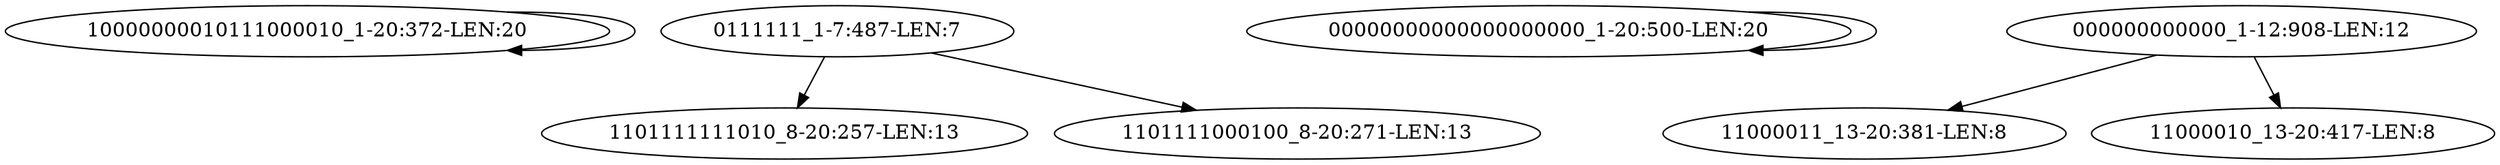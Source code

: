 digraph G {
    "10000000010111000010_1-20:372-LEN:20" -> "10000000010111000010_1-20:372-LEN:20";
    "0111111_1-7:487-LEN:7" -> "1101111111010_8-20:257-LEN:13";
    "0111111_1-7:487-LEN:7" -> "1101111000100_8-20:271-LEN:13";
    "00000000000000000000_1-20:500-LEN:20" -> "00000000000000000000_1-20:500-LEN:20";
    "000000000000_1-12:908-LEN:12" -> "11000011_13-20:381-LEN:8";
    "000000000000_1-12:908-LEN:12" -> "11000010_13-20:417-LEN:8";
}
